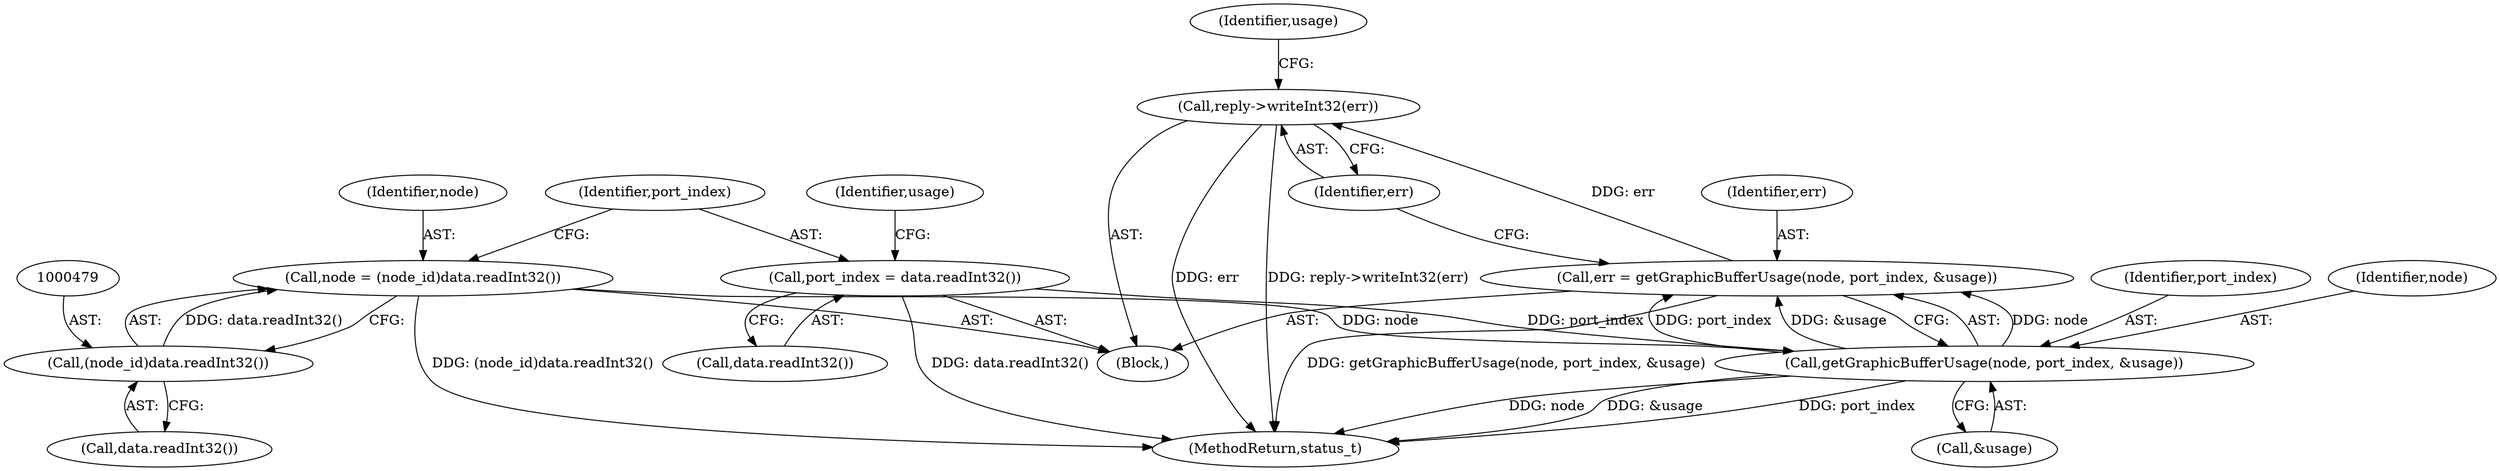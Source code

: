digraph "0_Android_1171e7c047bf79e7c93342bb6a812c9edd86aa84@API" {
"1000497" [label="(Call,reply->writeInt32(err))"];
"1000490" [label="(Call,err = getGraphicBufferUsage(node, port_index, &usage))"];
"1000492" [label="(Call,getGraphicBufferUsage(node, port_index, &usage))"];
"1000476" [label="(Call,node = (node_id)data.readInt32())"];
"1000478" [label="(Call,(node_id)data.readInt32())"];
"1000482" [label="(Call,port_index = data.readInt32())"];
"1000483" [label="(Identifier,port_index)"];
"1000477" [label="(Identifier,node)"];
"1000476" [label="(Call,node = (node_id)data.readInt32())"];
"1000482" [label="(Call,port_index = data.readInt32())"];
"1000470" [label="(Block,)"];
"1000484" [label="(Call,data.readInt32())"];
"1000487" [label="(Identifier,usage)"];
"1000495" [label="(Call,&usage)"];
"1000492" [label="(Call,getGraphicBufferUsage(node, port_index, &usage))"];
"1000491" [label="(Identifier,err)"];
"1000478" [label="(Call,(node_id)data.readInt32())"];
"1000498" [label="(Identifier,err)"];
"1000480" [label="(Call,data.readInt32())"];
"1000494" [label="(Identifier,port_index)"];
"1000500" [label="(Identifier,usage)"];
"1001075" [label="(MethodReturn,status_t)"];
"1000497" [label="(Call,reply->writeInt32(err))"];
"1000493" [label="(Identifier,node)"];
"1000490" [label="(Call,err = getGraphicBufferUsage(node, port_index, &usage))"];
"1000497" -> "1000470"  [label="AST: "];
"1000497" -> "1000498"  [label="CFG: "];
"1000498" -> "1000497"  [label="AST: "];
"1000500" -> "1000497"  [label="CFG: "];
"1000497" -> "1001075"  [label="DDG: err"];
"1000497" -> "1001075"  [label="DDG: reply->writeInt32(err)"];
"1000490" -> "1000497"  [label="DDG: err"];
"1000490" -> "1000470"  [label="AST: "];
"1000490" -> "1000492"  [label="CFG: "];
"1000491" -> "1000490"  [label="AST: "];
"1000492" -> "1000490"  [label="AST: "];
"1000498" -> "1000490"  [label="CFG: "];
"1000490" -> "1001075"  [label="DDG: getGraphicBufferUsage(node, port_index, &usage)"];
"1000492" -> "1000490"  [label="DDG: node"];
"1000492" -> "1000490"  [label="DDG: port_index"];
"1000492" -> "1000490"  [label="DDG: &usage"];
"1000492" -> "1000495"  [label="CFG: "];
"1000493" -> "1000492"  [label="AST: "];
"1000494" -> "1000492"  [label="AST: "];
"1000495" -> "1000492"  [label="AST: "];
"1000492" -> "1001075"  [label="DDG: port_index"];
"1000492" -> "1001075"  [label="DDG: node"];
"1000492" -> "1001075"  [label="DDG: &usage"];
"1000476" -> "1000492"  [label="DDG: node"];
"1000482" -> "1000492"  [label="DDG: port_index"];
"1000476" -> "1000470"  [label="AST: "];
"1000476" -> "1000478"  [label="CFG: "];
"1000477" -> "1000476"  [label="AST: "];
"1000478" -> "1000476"  [label="AST: "];
"1000483" -> "1000476"  [label="CFG: "];
"1000476" -> "1001075"  [label="DDG: (node_id)data.readInt32()"];
"1000478" -> "1000476"  [label="DDG: data.readInt32()"];
"1000478" -> "1000480"  [label="CFG: "];
"1000479" -> "1000478"  [label="AST: "];
"1000480" -> "1000478"  [label="AST: "];
"1000482" -> "1000470"  [label="AST: "];
"1000482" -> "1000484"  [label="CFG: "];
"1000483" -> "1000482"  [label="AST: "];
"1000484" -> "1000482"  [label="AST: "];
"1000487" -> "1000482"  [label="CFG: "];
"1000482" -> "1001075"  [label="DDG: data.readInt32()"];
}
